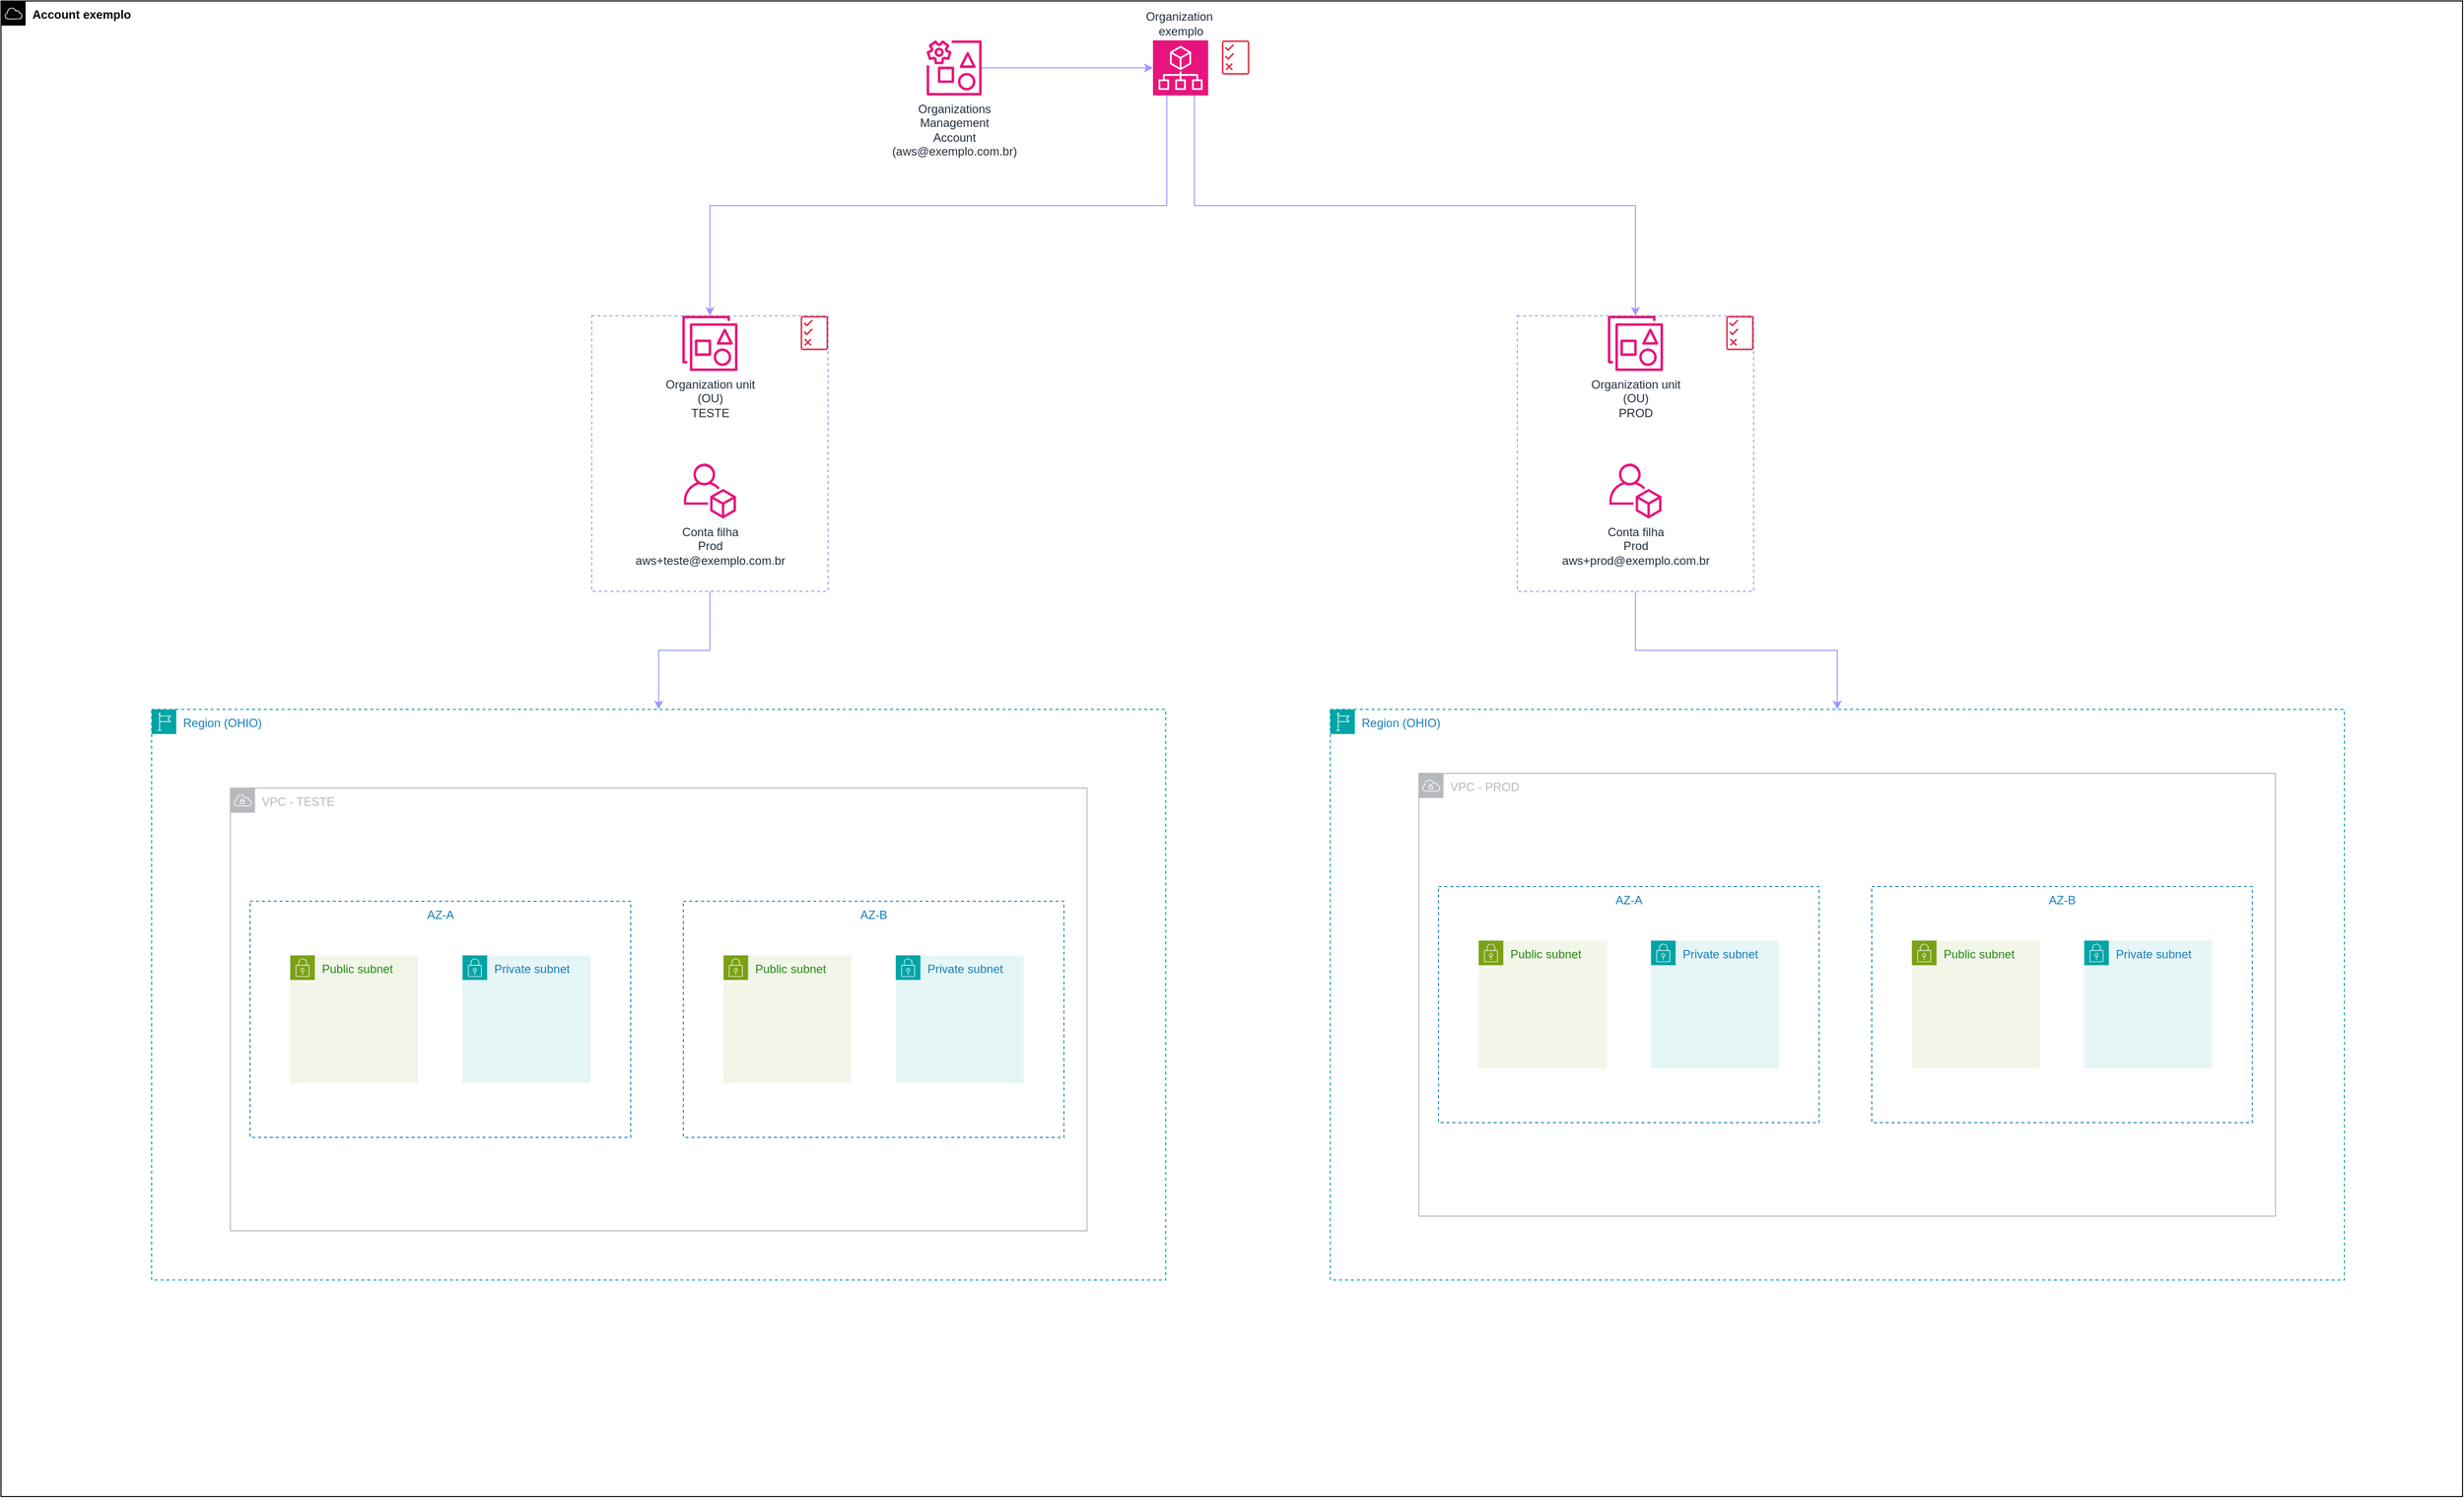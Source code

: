 <mxfile version="23.1.4" type="github">
  <diagram name="Página-1" id="6UGlxOWZnOOWHEqHOkka">
    <mxGraphModel dx="4841" dy="1747" grid="1" gridSize="10" guides="1" tooltips="1" connect="1" arrows="1" fold="1" page="1" pageScale="1" pageWidth="827" pageHeight="1169" math="0" shadow="0">
      <root>
        <mxCell id="0" />
        <mxCell id="1" parent="0" />
        <mxCell id="oEipzknz2UJwrKSdVe1J-1" value="&lt;font size=&quot;1&quot; style=&quot;&quot;&gt;&lt;b style=&quot;font-size: 12px;&quot;&gt;Account exemplo&lt;/b&gt;&lt;/font&gt;" style="sketch=0;outlineConnect=0;html=1;whiteSpace=wrap;fontSize=12;fontStyle=0;shape=mxgraph.aws4.group;grIcon=mxgraph.aws4.group_aws_cloud;verticalAlign=top;align=left;spacingLeft=30;dashed=0;" vertex="1" parent="1">
          <mxGeometry x="-980" y="760" width="2500" height="1520" as="geometry" />
        </mxCell>
        <mxCell id="oEipzknz2UJwrKSdVe1J-2" style="edgeStyle=orthogonalEdgeStyle;rounded=0;orthogonalLoop=1;jettySize=auto;html=1;exitX=0.5;exitY=1;exitDx=0;exitDy=0;entryX=0.5;entryY=0;entryDx=0;entryDy=0;strokeColor=#9999FF;" edge="1" parent="1" source="oEipzknz2UJwrKSdVe1J-3" target="oEipzknz2UJwrKSdVe1J-26">
          <mxGeometry relative="1" as="geometry" />
        </mxCell>
        <mxCell id="oEipzknz2UJwrKSdVe1J-3" value="" style="fillColor=none;strokeColor=#9999FF;dashed=1;verticalAlign=top;fontStyle=0;fontColor=#5A6C86;whiteSpace=wrap;html=1;" vertex="1" parent="1">
          <mxGeometry x="560" y="1080" width="240" height="280" as="geometry" />
        </mxCell>
        <mxCell id="oEipzknz2UJwrKSdVe1J-4" value="Organizations &lt;br&gt;Management &lt;br&gt;Account&lt;br&gt;(aws@exemplo.com.br)" style="sketch=0;outlineConnect=0;fontColor=#232F3E;gradientColor=none;fillColor=#E7157B;strokeColor=none;dashed=0;verticalLabelPosition=bottom;verticalAlign=top;align=center;html=1;fontSize=12;fontStyle=0;aspect=fixed;pointerEvents=1;shape=mxgraph.aws4.organizations_management_account2;" vertex="1" parent="1">
          <mxGeometry x="-40" y="800" width="56" height="56" as="geometry" />
        </mxCell>
        <mxCell id="oEipzknz2UJwrKSdVe1J-5" style="edgeStyle=orthogonalEdgeStyle;rounded=0;orthogonalLoop=1;jettySize=auto;html=1;exitX=0.75;exitY=1;exitDx=0;exitDy=0;exitPerimeter=0;strokeColor=#9999FF;" edge="1" parent="1" source="oEipzknz2UJwrKSdVe1J-7" target="oEipzknz2UJwrKSdVe1J-8">
          <mxGeometry relative="1" as="geometry" />
        </mxCell>
        <mxCell id="oEipzknz2UJwrKSdVe1J-6" style="edgeStyle=orthogonalEdgeStyle;rounded=0;orthogonalLoop=1;jettySize=auto;html=1;exitX=0.25;exitY=1;exitDx=0;exitDy=0;exitPerimeter=0;strokeColor=#9999FF;" edge="1" parent="1" source="oEipzknz2UJwrKSdVe1J-7" target="oEipzknz2UJwrKSdVe1J-13">
          <mxGeometry relative="1" as="geometry" />
        </mxCell>
        <mxCell id="oEipzknz2UJwrKSdVe1J-7" value="Organization&amp;nbsp;&lt;br&gt;exemplo" style="sketch=0;points=[[0,0,0],[0.25,0,0],[0.5,0,0],[0.75,0,0],[1,0,0],[0,1,0],[0.25,1,0],[0.5,1,0],[0.75,1,0],[1,1,0],[0,0.25,0],[0,0.5,0],[0,0.75,0],[1,0.25,0],[1,0.5,0],[1,0.75,0]];points=[[0,0,0],[0.25,0,0],[0.5,0,0],[0.75,0,0],[1,0,0],[0,1,0],[0.25,1,0],[0.5,1,0],[0.75,1,0],[1,1,0],[0,0.25,0],[0,0.5,0],[0,0.75,0],[1,0.25,0],[1,0.5,0],[1,0.75,0]];outlineConnect=0;fontColor=#232F3E;fillColor=#E7157B;strokeColor=#ffffff;dashed=0;verticalLabelPosition=top;verticalAlign=bottom;align=center;html=1;fontSize=12;fontStyle=0;aspect=fixed;shape=mxgraph.aws4.resourceIcon;resIcon=mxgraph.aws4.organizations;labelPosition=center;" vertex="1" parent="1">
          <mxGeometry x="190" y="800" width="56" height="56" as="geometry" />
        </mxCell>
        <mxCell id="oEipzknz2UJwrKSdVe1J-8" value="Organization unit&lt;br&gt;(OU)&lt;br&gt;PROD" style="sketch=0;outlineConnect=0;fontColor=#232F3E;gradientColor=none;fillColor=#E7157B;strokeColor=none;dashed=0;verticalLabelPosition=bottom;verticalAlign=top;align=center;html=1;fontSize=12;fontStyle=0;aspect=fixed;pointerEvents=1;shape=mxgraph.aws4.organizations_organizational_unit2;" vertex="1" parent="1">
          <mxGeometry x="652" y="1080" width="56" height="56" as="geometry" />
        </mxCell>
        <mxCell id="oEipzknz2UJwrKSdVe1J-9" value="" style="sketch=0;outlineConnect=0;fontColor=#232F3E;gradientColor=none;fillColor=#DD344C;strokeColor=none;dashed=0;verticalLabelPosition=bottom;verticalAlign=top;align=center;html=1;fontSize=6;fontStyle=0;aspect=fixed;pointerEvents=1;shape=mxgraph.aws4.permissions;" vertex="1" parent="1">
          <mxGeometry x="772.18" y="1080" width="27.82" height="35" as="geometry" />
        </mxCell>
        <mxCell id="oEipzknz2UJwrKSdVe1J-10" value="Conta filha&lt;br&gt;Prod&lt;br&gt;aws+prod@exemplo.com.br" style="sketch=0;outlineConnect=0;fontColor=#232F3E;gradientColor=none;fillColor=#E7157B;strokeColor=none;dashed=0;verticalLabelPosition=bottom;verticalAlign=top;align=center;html=1;fontSize=12;fontStyle=0;aspect=fixed;pointerEvents=1;shape=mxgraph.aws4.organizations_account;" vertex="1" parent="1">
          <mxGeometry x="653.43" y="1230" width="53.13" height="56" as="geometry" />
        </mxCell>
        <mxCell id="oEipzknz2UJwrKSdVe1J-11" style="edgeStyle=orthogonalEdgeStyle;rounded=0;orthogonalLoop=1;jettySize=auto;html=1;exitX=0.5;exitY=1;exitDx=0;exitDy=0;strokeColor=#9999FF;" edge="1" parent="1" source="oEipzknz2UJwrKSdVe1J-12" target="oEipzknz2UJwrKSdVe1J-18">
          <mxGeometry relative="1" as="geometry" />
        </mxCell>
        <mxCell id="oEipzknz2UJwrKSdVe1J-12" value="" style="fillColor=none;strokeColor=#9999FF;dashed=1;verticalAlign=top;fontStyle=0;fontColor=#5A6C86;whiteSpace=wrap;html=1;" vertex="1" parent="1">
          <mxGeometry x="-380" y="1080" width="240" height="280" as="geometry" />
        </mxCell>
        <mxCell id="oEipzknz2UJwrKSdVe1J-13" value="Organization unit&lt;br&gt;(OU)&lt;br&gt;TESTE" style="sketch=0;outlineConnect=0;fontColor=#232F3E;gradientColor=none;fillColor=#E7157B;strokeColor=none;dashed=0;verticalLabelPosition=bottom;verticalAlign=top;align=center;html=1;fontSize=12;fontStyle=0;aspect=fixed;pointerEvents=1;shape=mxgraph.aws4.organizations_organizational_unit2;" vertex="1" parent="1">
          <mxGeometry x="-288" y="1080" width="56" height="56" as="geometry" />
        </mxCell>
        <mxCell id="oEipzknz2UJwrKSdVe1J-14" value="" style="sketch=0;outlineConnect=0;fontColor=#232F3E;gradientColor=none;fillColor=#DD344C;strokeColor=none;dashed=0;verticalLabelPosition=bottom;verticalAlign=top;align=center;html=1;fontSize=6;fontStyle=0;aspect=fixed;pointerEvents=1;shape=mxgraph.aws4.permissions;" vertex="1" parent="1">
          <mxGeometry x="-167.82" y="1080" width="27.82" height="35" as="geometry" />
        </mxCell>
        <mxCell id="oEipzknz2UJwrKSdVe1J-15" value="Conta filha&lt;br&gt;Prod&lt;br&gt;aws+teste@exemplo.com.br" style="sketch=0;outlineConnect=0;fontColor=#232F3E;gradientColor=none;fillColor=#E7157B;strokeColor=none;dashed=0;verticalLabelPosition=bottom;verticalAlign=top;align=center;html=1;fontSize=12;fontStyle=0;aspect=fixed;pointerEvents=1;shape=mxgraph.aws4.organizations_account;" vertex="1" parent="1">
          <mxGeometry x="-286.57" y="1230" width="53.13" height="56" as="geometry" />
        </mxCell>
        <mxCell id="oEipzknz2UJwrKSdVe1J-16" style="edgeStyle=orthogonalEdgeStyle;rounded=0;orthogonalLoop=1;jettySize=auto;html=1;entryX=0;entryY=0.5;entryDx=0;entryDy=0;entryPerimeter=0;strokeColor=#9999FF;" edge="1" parent="1" source="oEipzknz2UJwrKSdVe1J-4" target="oEipzknz2UJwrKSdVe1J-7">
          <mxGeometry relative="1" as="geometry" />
        </mxCell>
        <mxCell id="oEipzknz2UJwrKSdVe1J-17" value="" style="sketch=0;outlineConnect=0;fontColor=#232F3E;gradientColor=none;fillColor=#DD344C;strokeColor=none;dashed=0;verticalLabelPosition=bottom;verticalAlign=top;align=center;html=1;fontSize=6;fontStyle=0;aspect=fixed;pointerEvents=1;shape=mxgraph.aws4.permissions;" vertex="1" parent="1">
          <mxGeometry x="260.0" y="800" width="27.82" height="35" as="geometry" />
        </mxCell>
        <mxCell id="oEipzknz2UJwrKSdVe1J-18" value="Region (OHIO)" style="points=[[0,0],[0.25,0],[0.5,0],[0.75,0],[1,0],[1,0.25],[1,0.5],[1,0.75],[1,1],[0.75,1],[0.5,1],[0.25,1],[0,1],[0,0.75],[0,0.5],[0,0.25]];outlineConnect=0;gradientColor=none;html=1;whiteSpace=wrap;fontSize=12;fontStyle=0;container=1;pointerEvents=0;collapsible=0;recursiveResize=0;shape=mxgraph.aws4.group;grIcon=mxgraph.aws4.group_region;strokeColor=#00A4A6;fillColor=none;verticalAlign=top;align=left;spacingLeft=30;fontColor=#147EBA;dashed=1;" vertex="1" parent="1">
          <mxGeometry x="-827" y="1480" width="1030" height="580" as="geometry" />
        </mxCell>
        <mxCell id="oEipzknz2UJwrKSdVe1J-19" value="VPC - TESTE" style="sketch=0;outlineConnect=0;gradientColor=none;html=1;whiteSpace=wrap;fontSize=12;fontStyle=0;shape=mxgraph.aws4.group;grIcon=mxgraph.aws4.group_vpc;strokeColor=#B6BABF;fillColor=none;verticalAlign=top;align=left;spacingLeft=30;fontColor=#B6BABF;dashed=0;" vertex="1" parent="oEipzknz2UJwrKSdVe1J-18">
          <mxGeometry x="80.0" y="80" width="870" height="450" as="geometry" />
        </mxCell>
        <mxCell id="oEipzknz2UJwrKSdVe1J-20" value="AZ-A" style="fillColor=none;strokeColor=#147EBA;dashed=1;verticalAlign=top;fontStyle=0;fontColor=#147EBA;whiteSpace=wrap;html=1;" vertex="1" parent="oEipzknz2UJwrKSdVe1J-18">
          <mxGeometry x="100.0" y="195" width="386.57" height="240" as="geometry" />
        </mxCell>
        <mxCell id="oEipzknz2UJwrKSdVe1J-21" value="AZ-B" style="fillColor=none;strokeColor=#147EBA;dashed=1;verticalAlign=top;fontStyle=0;fontColor=#147EBA;whiteSpace=wrap;html=1;" vertex="1" parent="oEipzknz2UJwrKSdVe1J-18">
          <mxGeometry x="540.0" y="195" width="386.57" height="240" as="geometry" />
        </mxCell>
        <mxCell id="oEipzknz2UJwrKSdVe1J-22" value="Public subnet" style="points=[[0,0],[0.25,0],[0.5,0],[0.75,0],[1,0],[1,0.25],[1,0.5],[1,0.75],[1,1],[0.75,1],[0.5,1],[0.25,1],[0,1],[0,0.75],[0,0.5],[0,0.25]];outlineConnect=0;gradientColor=none;html=1;whiteSpace=wrap;fontSize=12;fontStyle=0;container=1;pointerEvents=0;collapsible=0;recursiveResize=0;shape=mxgraph.aws4.group;grIcon=mxgraph.aws4.group_security_group;grStroke=0;strokeColor=#7AA116;fillColor=#F2F6E8;verticalAlign=top;align=left;spacingLeft=30;fontColor=#248814;dashed=0;" vertex="1" parent="oEipzknz2UJwrKSdVe1J-18">
          <mxGeometry x="140.78" y="250" width="130" height="130" as="geometry" />
        </mxCell>
        <mxCell id="oEipzknz2UJwrKSdVe1J-23" value="Private subnet" style="points=[[0,0],[0.25,0],[0.5,0],[0.75,0],[1,0],[1,0.25],[1,0.5],[1,0.75],[1,1],[0.75,1],[0.5,1],[0.25,1],[0,1],[0,0.75],[0,0.5],[0,0.25]];outlineConnect=0;gradientColor=none;html=1;whiteSpace=wrap;fontSize=12;fontStyle=0;container=1;pointerEvents=0;collapsible=0;recursiveResize=0;shape=mxgraph.aws4.group;grIcon=mxgraph.aws4.group_security_group;grStroke=0;strokeColor=#00A4A6;fillColor=#E6F6F7;verticalAlign=top;align=left;spacingLeft=30;fontColor=#147EBA;dashed=0;" vertex="1" parent="oEipzknz2UJwrKSdVe1J-18">
          <mxGeometry x="315.78" y="250" width="130" height="130" as="geometry" />
        </mxCell>
        <mxCell id="oEipzknz2UJwrKSdVe1J-24" value="Public subnet" style="points=[[0,0],[0.25,0],[0.5,0],[0.75,0],[1,0],[1,0.25],[1,0.5],[1,0.75],[1,1],[0.75,1],[0.5,1],[0.25,1],[0,1],[0,0.75],[0,0.5],[0,0.25]];outlineConnect=0;gradientColor=none;html=1;whiteSpace=wrap;fontSize=12;fontStyle=0;container=1;pointerEvents=0;collapsible=0;recursiveResize=0;shape=mxgraph.aws4.group;grIcon=mxgraph.aws4.group_security_group;grStroke=0;strokeColor=#7AA116;fillColor=#F2F6E8;verticalAlign=top;align=left;spacingLeft=30;fontColor=#248814;dashed=0;" vertex="1" parent="oEipzknz2UJwrKSdVe1J-18">
          <mxGeometry x="580.79" y="250" width="130" height="130" as="geometry" />
        </mxCell>
        <mxCell id="oEipzknz2UJwrKSdVe1J-25" value="Private subnet" style="points=[[0,0],[0.25,0],[0.5,0],[0.75,0],[1,0],[1,0.25],[1,0.5],[1,0.75],[1,1],[0.75,1],[0.5,1],[0.25,1],[0,1],[0,0.75],[0,0.5],[0,0.25]];outlineConnect=0;gradientColor=none;html=1;whiteSpace=wrap;fontSize=12;fontStyle=0;container=1;pointerEvents=0;collapsible=0;recursiveResize=0;shape=mxgraph.aws4.group;grIcon=mxgraph.aws4.group_security_group;grStroke=0;strokeColor=#00A4A6;fillColor=#E6F6F7;verticalAlign=top;align=left;spacingLeft=30;fontColor=#147EBA;dashed=0;" vertex="1" parent="oEipzknz2UJwrKSdVe1J-18">
          <mxGeometry x="755.79" y="250" width="130" height="130" as="geometry" />
        </mxCell>
        <mxCell id="oEipzknz2UJwrKSdVe1J-26" value="Region (OHIO)" style="points=[[0,0],[0.25,0],[0.5,0],[0.75,0],[1,0],[1,0.25],[1,0.5],[1,0.75],[1,1],[0.75,1],[0.5,1],[0.25,1],[0,1],[0,0.75],[0,0.5],[0,0.25]];outlineConnect=0;gradientColor=none;html=1;whiteSpace=wrap;fontSize=12;fontStyle=0;container=1;pointerEvents=0;collapsible=0;recursiveResize=0;shape=mxgraph.aws4.group;grIcon=mxgraph.aws4.group_region;strokeColor=#00A4A6;fillColor=none;verticalAlign=top;align=left;spacingLeft=30;fontColor=#147EBA;dashed=1;" vertex="1" parent="1">
          <mxGeometry x="370" y="1480" width="1030" height="580" as="geometry" />
        </mxCell>
        <mxCell id="oEipzknz2UJwrKSdVe1J-27" value="VPC - PROD" style="sketch=0;outlineConnect=0;gradientColor=none;html=1;whiteSpace=wrap;fontSize=12;fontStyle=0;shape=mxgraph.aws4.group;grIcon=mxgraph.aws4.group_vpc;strokeColor=#B6BABF;fillColor=none;verticalAlign=top;align=left;spacingLeft=30;fontColor=#B6BABF;dashed=0;" vertex="1" parent="oEipzknz2UJwrKSdVe1J-26">
          <mxGeometry x="90" y="65" width="870" height="450" as="geometry" />
        </mxCell>
        <mxCell id="oEipzknz2UJwrKSdVe1J-28" value="AZ-A" style="fillColor=none;strokeColor=#147EBA;dashed=1;verticalAlign=top;fontStyle=0;fontColor=#147EBA;whiteSpace=wrap;html=1;" vertex="1" parent="oEipzknz2UJwrKSdVe1J-26">
          <mxGeometry x="110" y="180" width="386.57" height="240" as="geometry" />
        </mxCell>
        <mxCell id="oEipzknz2UJwrKSdVe1J-29" value="AZ-B" style="fillColor=none;strokeColor=#147EBA;dashed=1;verticalAlign=top;fontStyle=0;fontColor=#147EBA;whiteSpace=wrap;html=1;" vertex="1" parent="oEipzknz2UJwrKSdVe1J-26">
          <mxGeometry x="550" y="180" width="386.57" height="240" as="geometry" />
        </mxCell>
        <mxCell id="oEipzknz2UJwrKSdVe1J-30" value="Public subnet" style="points=[[0,0],[0.25,0],[0.5,0],[0.75,0],[1,0],[1,0.25],[1,0.5],[1,0.75],[1,1],[0.75,1],[0.5,1],[0.25,1],[0,1],[0,0.75],[0,0.5],[0,0.25]];outlineConnect=0;gradientColor=none;html=1;whiteSpace=wrap;fontSize=12;fontStyle=0;container=1;pointerEvents=0;collapsible=0;recursiveResize=0;shape=mxgraph.aws4.group;grIcon=mxgraph.aws4.group_security_group;grStroke=0;strokeColor=#7AA116;fillColor=#F2F6E8;verticalAlign=top;align=left;spacingLeft=30;fontColor=#248814;dashed=0;" vertex="1" parent="oEipzknz2UJwrKSdVe1J-26">
          <mxGeometry x="150.78" y="235" width="130" height="130" as="geometry" />
        </mxCell>
        <mxCell id="oEipzknz2UJwrKSdVe1J-31" value="Private subnet" style="points=[[0,0],[0.25,0],[0.5,0],[0.75,0],[1,0],[1,0.25],[1,0.5],[1,0.75],[1,1],[0.75,1],[0.5,1],[0.25,1],[0,1],[0,0.75],[0,0.5],[0,0.25]];outlineConnect=0;gradientColor=none;html=1;whiteSpace=wrap;fontSize=12;fontStyle=0;container=1;pointerEvents=0;collapsible=0;recursiveResize=0;shape=mxgraph.aws4.group;grIcon=mxgraph.aws4.group_security_group;grStroke=0;strokeColor=#00A4A6;fillColor=#E6F6F7;verticalAlign=top;align=left;spacingLeft=30;fontColor=#147EBA;dashed=0;" vertex="1" parent="oEipzknz2UJwrKSdVe1J-26">
          <mxGeometry x="325.78" y="235" width="130" height="130" as="geometry" />
        </mxCell>
        <mxCell id="oEipzknz2UJwrKSdVe1J-32" value="Public subnet" style="points=[[0,0],[0.25,0],[0.5,0],[0.75,0],[1,0],[1,0.25],[1,0.5],[1,0.75],[1,1],[0.75,1],[0.5,1],[0.25,1],[0,1],[0,0.75],[0,0.5],[0,0.25]];outlineConnect=0;gradientColor=none;html=1;whiteSpace=wrap;fontSize=12;fontStyle=0;container=1;pointerEvents=0;collapsible=0;recursiveResize=0;shape=mxgraph.aws4.group;grIcon=mxgraph.aws4.group_security_group;grStroke=0;strokeColor=#7AA116;fillColor=#F2F6E8;verticalAlign=top;align=left;spacingLeft=30;fontColor=#248814;dashed=0;" vertex="1" parent="oEipzknz2UJwrKSdVe1J-26">
          <mxGeometry x="590.79" y="235" width="130" height="130" as="geometry" />
        </mxCell>
        <mxCell id="oEipzknz2UJwrKSdVe1J-33" value="Private subnet" style="points=[[0,0],[0.25,0],[0.5,0],[0.75,0],[1,0],[1,0.25],[1,0.5],[1,0.75],[1,1],[0.75,1],[0.5,1],[0.25,1],[0,1],[0,0.75],[0,0.5],[0,0.25]];outlineConnect=0;gradientColor=none;html=1;whiteSpace=wrap;fontSize=12;fontStyle=0;container=1;pointerEvents=0;collapsible=0;recursiveResize=0;shape=mxgraph.aws4.group;grIcon=mxgraph.aws4.group_security_group;grStroke=0;strokeColor=#00A4A6;fillColor=#E6F6F7;verticalAlign=top;align=left;spacingLeft=30;fontColor=#147EBA;dashed=0;" vertex="1" parent="oEipzknz2UJwrKSdVe1J-26">
          <mxGeometry x="765.79" y="235" width="130" height="130" as="geometry" />
        </mxCell>
      </root>
    </mxGraphModel>
  </diagram>
</mxfile>
